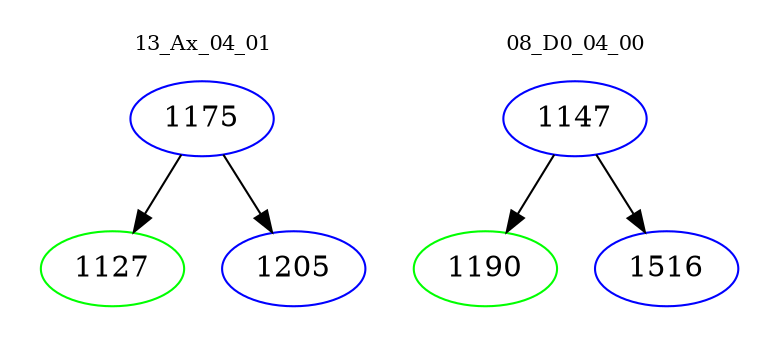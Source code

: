digraph{
subgraph cluster_0 {
color = white
label = "13_Ax_04_01";
fontsize=10;
T0_1175 [label="1175", color="blue"]
T0_1175 -> T0_1127 [color="black"]
T0_1127 [label="1127", color="green"]
T0_1175 -> T0_1205 [color="black"]
T0_1205 [label="1205", color="blue"]
}
subgraph cluster_1 {
color = white
label = "08_D0_04_00";
fontsize=10;
T1_1147 [label="1147", color="blue"]
T1_1147 -> T1_1190 [color="black"]
T1_1190 [label="1190", color="green"]
T1_1147 -> T1_1516 [color="black"]
T1_1516 [label="1516", color="blue"]
}
}
